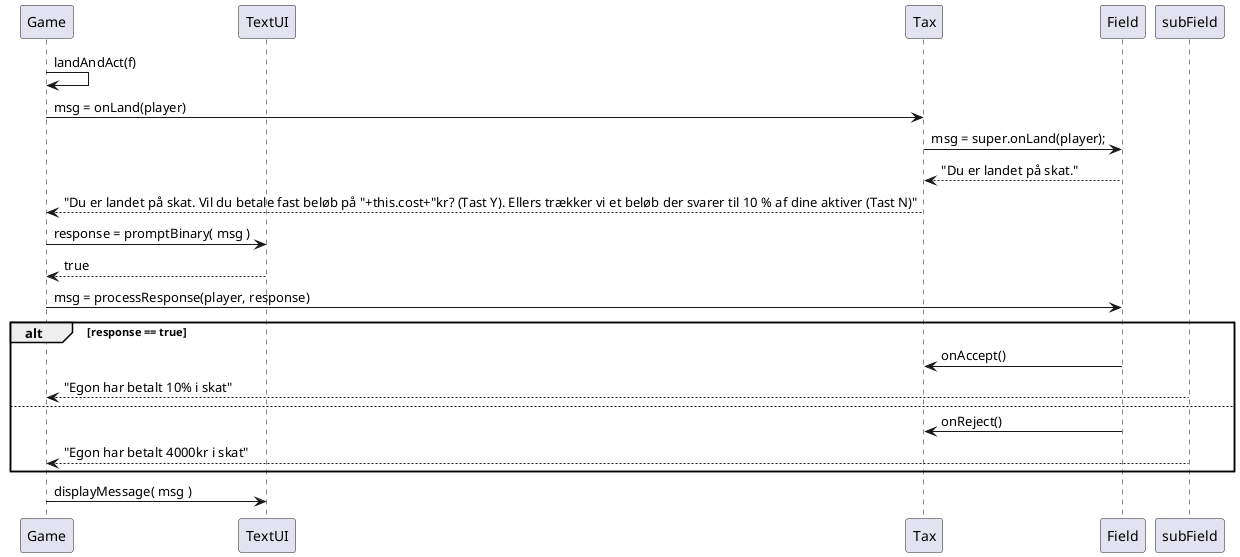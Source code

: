 @startuml
'https://plantuml.com/sequence-diagram

participant Game as game
participant TextUI as ui
participant Tax as subfield
participant Field  as field


game -> game : landAndAct(f)
game -> subfield : msg = onLand(player)
subfield -> field : msg = super.onLand(player);
field --> subfield : "Du er landet på skat."
subfield --> game:   "Du er landet på skat. Vil du betale fast beløb på "+this.cost+"kr? (Tast Y). Ellers trækker vi et beløb der svarer til 10 % af dine aktiver (Tast N)"

game -> ui : response = promptBinary( msg )

ui --> game : true
game -> field : msg = processResponse(player, response)

alt response == true
     field -> subfield: onAccept()
     subField --> game: "Egon har betalt 10% i skat"
   else
     field -> subfield: onReject()
     subField --> game: "Egon har betalt 4000kr i skat"
end



game -> ui : displayMessage( msg )


@enduml
